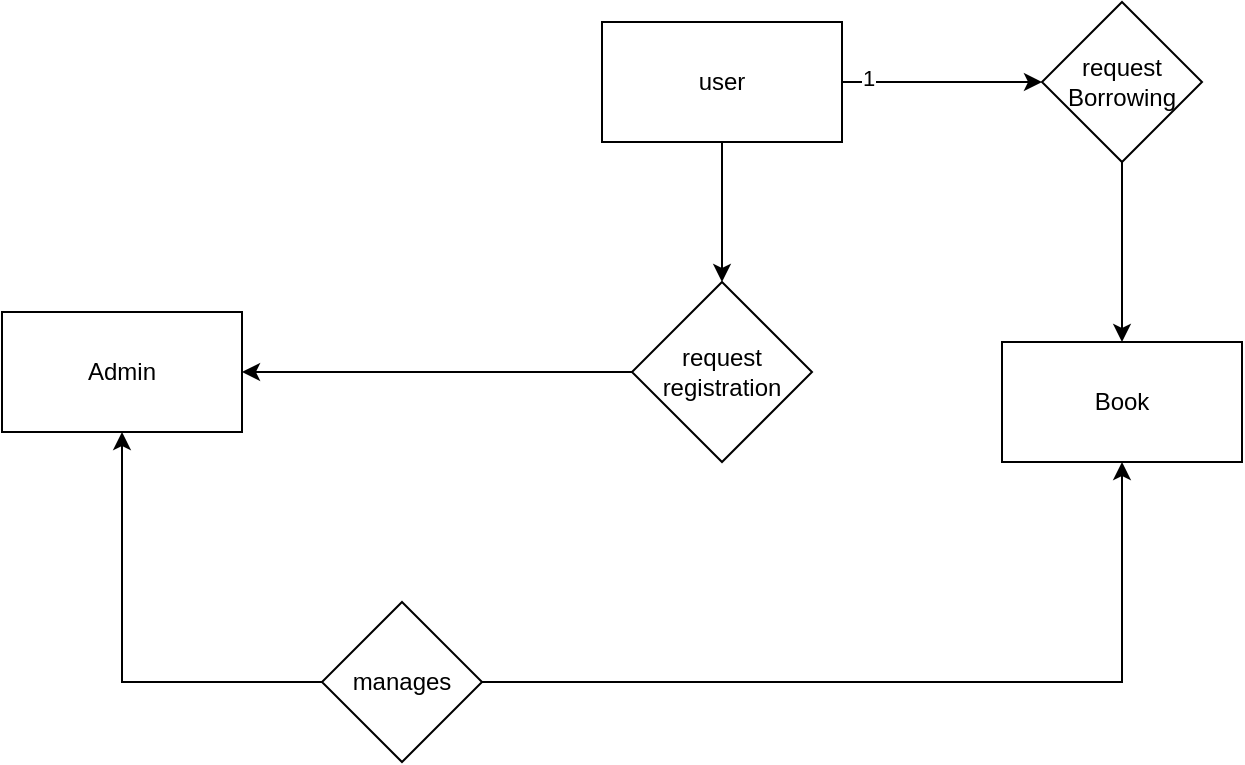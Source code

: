<mxfile version="20.8.16" type="device"><diagram id="R2lEEEUBdFMjLlhIrx00" name="Page-1"><mxGraphModel dx="1050" dy="629" grid="1" gridSize="10" guides="1" tooltips="1" connect="1" arrows="1" fold="1" page="1" pageScale="1" pageWidth="850" pageHeight="1100" math="0" shadow="0" extFonts="Permanent Marker^https://fonts.googleapis.com/css?family=Permanent+Marker"><root><mxCell id="0"/><mxCell id="1" parent="0"/><mxCell id="i6zor8wqd1CdB-0mfAHi-3" value="" style="edgeStyle=orthogonalEdgeStyle;rounded=0;orthogonalLoop=1;jettySize=auto;html=1;" edge="1" parent="1" source="i6zor8wqd1CdB-0mfAHi-1" target="i6zor8wqd1CdB-0mfAHi-2"><mxGeometry relative="1" as="geometry"/></mxCell><mxCell id="i6zor8wqd1CdB-0mfAHi-8" value="" style="edgeStyle=orthogonalEdgeStyle;rounded=0;orthogonalLoop=1;jettySize=auto;html=1;" edge="1" parent="1" source="i6zor8wqd1CdB-0mfAHi-1" target="i6zor8wqd1CdB-0mfAHi-7"><mxGeometry relative="1" as="geometry"/></mxCell><mxCell id="i6zor8wqd1CdB-0mfAHi-13" value="1" style="edgeLabel;html=1;align=center;verticalAlign=middle;resizable=0;points=[];" vertex="1" connectable="0" parent="i6zor8wqd1CdB-0mfAHi-8"><mxGeometry x="-0.745" y="2" relative="1" as="geometry"><mxPoint as="offset"/></mxGeometry></mxCell><mxCell id="i6zor8wqd1CdB-0mfAHi-1" value="user" style="rounded=0;whiteSpace=wrap;html=1;" vertex="1" parent="1"><mxGeometry x="360" y="290" width="120" height="60" as="geometry"/></mxCell><mxCell id="i6zor8wqd1CdB-0mfAHi-5" value="" style="edgeStyle=orthogonalEdgeStyle;rounded=0;orthogonalLoop=1;jettySize=auto;html=1;" edge="1" parent="1" source="i6zor8wqd1CdB-0mfAHi-2" target="i6zor8wqd1CdB-0mfAHi-4"><mxGeometry relative="1" as="geometry"/></mxCell><mxCell id="i6zor8wqd1CdB-0mfAHi-2" value="request registration" style="rhombus;whiteSpace=wrap;html=1;rounded=0;" vertex="1" parent="1"><mxGeometry x="375" y="420" width="90" height="90" as="geometry"/></mxCell><mxCell id="i6zor8wqd1CdB-0mfAHi-4" value="Admin" style="whiteSpace=wrap;html=1;rounded=0;" vertex="1" parent="1"><mxGeometry x="60" y="435" width="120" height="60" as="geometry"/></mxCell><mxCell id="i6zor8wqd1CdB-0mfAHi-6" value="Book" style="rounded=0;whiteSpace=wrap;html=1;" vertex="1" parent="1"><mxGeometry x="560" y="450" width="120" height="60" as="geometry"/></mxCell><mxCell id="i6zor8wqd1CdB-0mfAHi-9" value="" style="edgeStyle=orthogonalEdgeStyle;rounded=0;orthogonalLoop=1;jettySize=auto;html=1;" edge="1" parent="1" source="i6zor8wqd1CdB-0mfAHi-7" target="i6zor8wqd1CdB-0mfAHi-6"><mxGeometry relative="1" as="geometry"/></mxCell><mxCell id="i6zor8wqd1CdB-0mfAHi-7" value="request Borrowing" style="rhombus;whiteSpace=wrap;html=1;rounded=0;" vertex="1" parent="1"><mxGeometry x="580" y="280" width="80" height="80" as="geometry"/></mxCell><mxCell id="i6zor8wqd1CdB-0mfAHi-11" style="edgeStyle=orthogonalEdgeStyle;rounded=0;orthogonalLoop=1;jettySize=auto;html=1;" edge="1" parent="1" source="i6zor8wqd1CdB-0mfAHi-10" target="i6zor8wqd1CdB-0mfAHi-4"><mxGeometry relative="1" as="geometry"/></mxCell><mxCell id="i6zor8wqd1CdB-0mfAHi-12" style="edgeStyle=orthogonalEdgeStyle;rounded=0;orthogonalLoop=1;jettySize=auto;html=1;" edge="1" parent="1" source="i6zor8wqd1CdB-0mfAHi-10" target="i6zor8wqd1CdB-0mfAHi-6"><mxGeometry relative="1" as="geometry"/></mxCell><mxCell id="i6zor8wqd1CdB-0mfAHi-10" value="manages" style="rhombus;whiteSpace=wrap;html=1;rounded=0;" vertex="1" parent="1"><mxGeometry x="220" y="580" width="80" height="80" as="geometry"/></mxCell></root></mxGraphModel></diagram></mxfile>